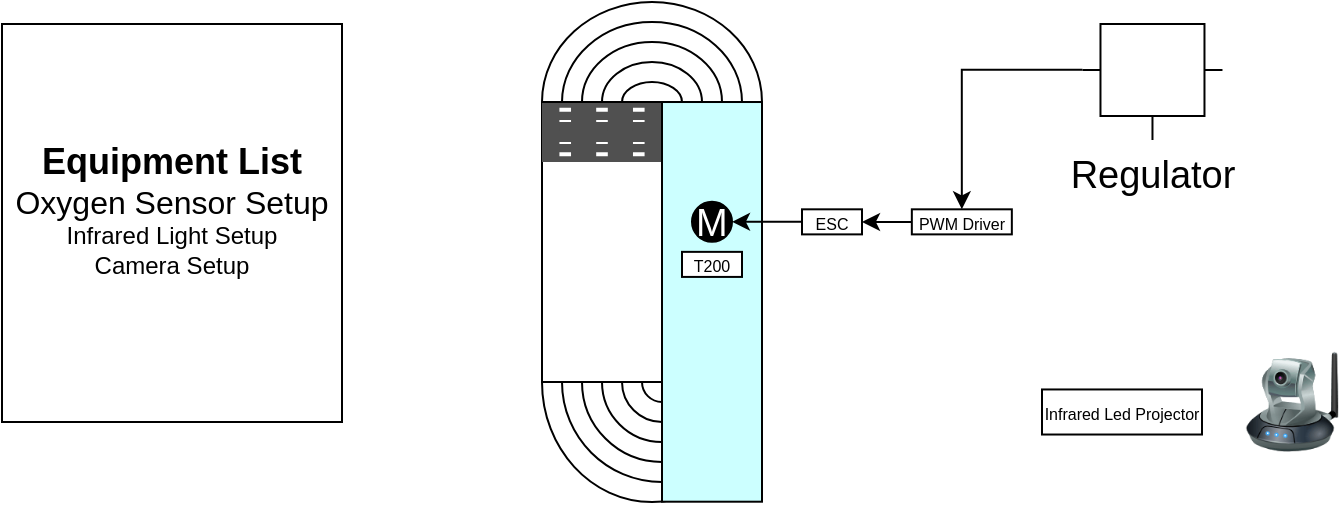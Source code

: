 <mxfile version="20.4.1" type="github">
  <diagram name="Page-1" id="7e0a89b8-554c-2b80-1dc8-d5c74ca68de4">
    <mxGraphModel dx="868" dy="450" grid="1" gridSize="10" guides="1" tooltips="1" connect="1" arrows="1" fold="1" page="1" pageScale="1" pageWidth="1100" pageHeight="850" background="none" math="0" shadow="0">
      <root>
        <mxCell id="0" />
        <mxCell id="1" parent="0" />
        <mxCell id="h8N0ONBmwr-XzzDL2WTR-2" value="" style="swimlane;startSize=0;" parent="1" vertex="1">
          <mxGeometry x="350" y="470" width="60" height="140" as="geometry" />
        </mxCell>
        <mxCell id="h8N0ONBmwr-XzzDL2WTR-16" value="" style="sketch=0;pointerEvents=1;shadow=0;dashed=0;html=1;strokeColor=none;fillColor=#505050;labelPosition=center;verticalLabelPosition=bottom;verticalAlign=top;outlineConnect=0;align=center;shape=mxgraph.office.concepts.input_output_filter;fontColor=#FFFFFF;" parent="h8N0ONBmwr-XzzDL2WTR-2" vertex="1">
          <mxGeometry width="60" height="20" as="geometry" />
        </mxCell>
        <mxCell id="h8N0ONBmwr-XzzDL2WTR-17" value="" style="sketch=0;pointerEvents=1;shadow=0;dashed=0;html=1;strokeColor=none;fillColor=#505050;labelPosition=center;verticalLabelPosition=bottom;verticalAlign=top;outlineConnect=0;align=center;shape=mxgraph.office.concepts.input_output_filter;fontColor=#FFFFFF;" parent="h8N0ONBmwr-XzzDL2WTR-2" vertex="1">
          <mxGeometry y="10" width="60" height="20" as="geometry" />
        </mxCell>
        <mxCell id="h8N0ONBmwr-XzzDL2WTR-3" value="" style="verticalLabelPosition=bottom;verticalAlign=top;html=1;shape=mxgraph.basic.half_circle;direction=west;" parent="1" vertex="1">
          <mxGeometry x="350" y="420" width="110" height="50" as="geometry" />
        </mxCell>
        <mxCell id="h8N0ONBmwr-XzzDL2WTR-13" value="" style="verticalLabelPosition=bottom;verticalAlign=top;html=1;shape=mxgraph.basic.half_circle;direction=west;rotation=-180;fillColor=#FFFFFF;strokeColor=#000000;" parent="1" vertex="1">
          <mxGeometry x="350" y="610" width="110" height="60" as="geometry" />
        </mxCell>
        <mxCell id="h8N0ONBmwr-XzzDL2WTR-6" value="" style="verticalLabelPosition=bottom;verticalAlign=top;html=1;shape=mxgraph.basic.half_circle;direction=west;rotation=-180;fillColor=#FFFFFF;strokeColor=#000000;" parent="1" vertex="1">
          <mxGeometry x="360" y="610" width="100" height="50" as="geometry" />
        </mxCell>
        <mxCell id="h8N0ONBmwr-XzzDL2WTR-9" value="" style="verticalLabelPosition=bottom;verticalAlign=top;html=1;shape=mxgraph.basic.half_circle;direction=west;rotation=-180;fillColor=#FFFFFF;strokeColor=#000000;" parent="1" vertex="1">
          <mxGeometry x="370" y="610" width="80" height="40" as="geometry" />
        </mxCell>
        <mxCell id="h8N0ONBmwr-XzzDL2WTR-10" value="" style="verticalLabelPosition=bottom;verticalAlign=top;html=1;shape=mxgraph.basic.half_circle;direction=west;rotation=-180;fillColor=#FFFFFF;strokeColor=#000000;" parent="1" vertex="1">
          <mxGeometry x="380" y="610" width="60" height="30" as="geometry" />
        </mxCell>
        <mxCell id="h8N0ONBmwr-XzzDL2WTR-11" value="" style="verticalLabelPosition=bottom;verticalAlign=top;html=1;shape=mxgraph.basic.half_circle;direction=west;rotation=-180;fillColor=#FFFFFF;strokeColor=#000000;" parent="1" vertex="1">
          <mxGeometry x="390" y="610" width="40" height="20" as="geometry" />
        </mxCell>
        <mxCell id="h8N0ONBmwr-XzzDL2WTR-12" value="" style="verticalLabelPosition=bottom;verticalAlign=top;html=1;shape=mxgraph.basic.half_circle;direction=west;rotation=-180;fillColor=#FFFFFF;strokeColor=#000000;" parent="1" vertex="1">
          <mxGeometry x="400" y="610" width="20" height="10" as="geometry" />
        </mxCell>
        <mxCell id="h8N0ONBmwr-XzzDL2WTR-8" value="" style="rounded=0;whiteSpace=wrap;html=1;strokeColor=#000000;fontColor=#FFFFFF;fillColor=#CCFFFF;gradientColor=none;rotation=90;" parent="1" vertex="1">
          <mxGeometry x="335.08" y="544.93" width="199.84" height="50" as="geometry" />
        </mxCell>
        <mxCell id="h8N0ONBmwr-XzzDL2WTR-14" value="&lt;font style=&quot;line-height: 2.8; font-size: 19px;&quot;&gt;M&lt;/font&gt;" style="verticalLabelPosition=middle;shadow=0;dashed=0;align=left;html=1;verticalAlign=middle;strokeWidth=1;shape=ellipse;aspect=fixed;fontSize=35;strokeColor=#000000;fontColor=#FFFFFF;fillColor=#000000;gradientColor=none;" parent="1" vertex="1">
          <mxGeometry x="425" y="519.92" width="20" height="20" as="geometry" />
        </mxCell>
        <mxCell id="h8N0ONBmwr-XzzDL2WTR-18" value="" style="verticalLabelPosition=bottom;verticalAlign=top;html=1;shape=mxgraph.basic.half_circle;direction=west;" parent="1" vertex="1">
          <mxGeometry x="360" y="430" width="90" height="40" as="geometry" />
        </mxCell>
        <mxCell id="h8N0ONBmwr-XzzDL2WTR-19" value="" style="verticalLabelPosition=bottom;verticalAlign=top;html=1;shape=mxgraph.basic.half_circle;direction=west;" parent="1" vertex="1">
          <mxGeometry x="370" y="440" width="70" height="30" as="geometry" />
        </mxCell>
        <mxCell id="h8N0ONBmwr-XzzDL2WTR-20" value="" style="verticalLabelPosition=bottom;verticalAlign=top;html=1;shape=mxgraph.basic.half_circle;direction=west;" parent="1" vertex="1">
          <mxGeometry x="380" y="450" width="50" height="20" as="geometry" />
        </mxCell>
        <mxCell id="h8N0ONBmwr-XzzDL2WTR-21" value="" style="verticalLabelPosition=bottom;verticalAlign=top;html=1;shape=mxgraph.basic.half_circle;direction=west;" parent="1" vertex="1">
          <mxGeometry x="390" y="460" width="30" height="10" as="geometry" />
        </mxCell>
        <mxCell id="h8N0ONBmwr-XzzDL2WTR-26" value="" style="edgeStyle=orthogonalEdgeStyle;rounded=0;orthogonalLoop=1;jettySize=auto;html=1;fontColor=#FFFFFF;exitX=0;exitY=0.5;exitDx=0;exitDy=0;entryX=1;entryY=0.5;entryDx=0;entryDy=0;" parent="1" source="h8N0ONBmwr-XzzDL2WTR-27" target="h8N0ONBmwr-XzzDL2WTR-14" edge="1">
          <mxGeometry relative="1" as="geometry">
            <mxPoint x="480.0" y="530" as="sourcePoint" />
            <Array as="points">
              <mxPoint x="470" y="530" />
            </Array>
          </mxGeometry>
        </mxCell>
        <mxCell id="h8N0ONBmwr-XzzDL2WTR-27" value="&lt;font style=&quot;font-size: 8px;&quot;&gt;ESC&lt;/font&gt;" style="rounded=0;whiteSpace=wrap;html=1;strokeColor=#000000;fontColor=#000000;fillColor=#FFFFFF;gradientColor=none;" parent="1" vertex="1">
          <mxGeometry x="480" y="523.66" width="30" height="12.53" as="geometry" />
        </mxCell>
        <mxCell id="h8N0ONBmwr-XzzDL2WTR-35" style="edgeStyle=orthogonalEdgeStyle;rounded=0;orthogonalLoop=1;jettySize=auto;html=1;exitX=0;exitY=0.395;exitDx=0;exitDy=0;exitPerimeter=0;fontSize=7;fontColor=#000000;" parent="1" source="h8N0ONBmwr-XzzDL2WTR-30" edge="1">
          <mxGeometry relative="1" as="geometry">
            <mxPoint x="619.998" y="453.667" as="targetPoint" />
          </mxGeometry>
        </mxCell>
        <mxCell id="h8N0ONBmwr-XzzDL2WTR-36" style="edgeStyle=orthogonalEdgeStyle;rounded=0;orthogonalLoop=1;jettySize=auto;html=1;exitX=0;exitY=0.395;exitDx=0;exitDy=0;exitPerimeter=0;entryX=0.5;entryY=0;entryDx=0;entryDy=0;fontSize=7;fontColor=#000000;" parent="1" source="h8N0ONBmwr-XzzDL2WTR-30" target="h8N0ONBmwr-XzzDL2WTR-34" edge="1">
          <mxGeometry relative="1" as="geometry" />
        </mxCell>
        <mxCell id="h8N0ONBmwr-XzzDL2WTR-30" value="Regulator" style="verticalLabelPosition=bottom;shadow=0;dashed=0;align=center;html=1;verticalAlign=top;shape=mxgraph.electrical.abstract.voltage_regulator;strokeColor=#000000;fontSize=19;fontColor=#000000;fillColor=#FFFFFF;gradientColor=none;" parent="1" vertex="1">
          <mxGeometry x="620.24" y="431" width="70" height="58" as="geometry" />
        </mxCell>
        <mxCell id="h8N0ONBmwr-XzzDL2WTR-37" value="" style="edgeStyle=orthogonalEdgeStyle;rounded=0;orthogonalLoop=1;jettySize=auto;html=1;fontSize=7;fontColor=#000000;" parent="1" source="h8N0ONBmwr-XzzDL2WTR-34" target="h8N0ONBmwr-XzzDL2WTR-27" edge="1">
          <mxGeometry relative="1" as="geometry" />
        </mxCell>
        <mxCell id="h8N0ONBmwr-XzzDL2WTR-34" value="&lt;font style=&quot;font-size: 8px;&quot;&gt;PWM Driver&lt;/font&gt;" style="rounded=0;whiteSpace=wrap;html=1;strokeColor=#000000;fontColor=#000000;fillColor=#FFFFFF;gradientColor=none;" parent="1" vertex="1">
          <mxGeometry x="534.92" y="523.66" width="50" height="12.53" as="geometry" />
        </mxCell>
        <mxCell id="h8N0ONBmwr-XzzDL2WTR-38" value="&lt;font style=&quot;font-size: 8px;&quot;&gt;Infrared Led Projector&lt;/font&gt;" style="rounded=0;whiteSpace=wrap;html=1;strokeColor=#000000;fontColor=#000000;fillColor=#FFFFFF;gradientColor=none;" parent="1" vertex="1">
          <mxGeometry x="600" y="613.73" width="80" height="22.53" as="geometry" />
        </mxCell>
        <mxCell id="h8N0ONBmwr-XzzDL2WTR-39" value="" style="image;html=1;image=img/lib/clip_art/networking/Ip_Camera_128x128.png;strokeColor=#000000;fontSize=7;fontColor=#000000;fillColor=#FFFFFF;gradientColor=none;" parent="1" vertex="1">
          <mxGeometry x="700" y="594.93" width="50" height="50.07" as="geometry" />
        </mxCell>
        <mxCell id="h8N0ONBmwr-XzzDL2WTR-43" value="&lt;span style=&quot;font-size: 8px;&quot;&gt;T200&lt;/span&gt;" style="rounded=0;whiteSpace=wrap;html=1;strokeColor=#000000;fontColor=#000000;fillColor=#FFFFFF;gradientColor=none;" parent="1" vertex="1">
          <mxGeometry x="420" y="544.93" width="30" height="12.53" as="geometry" />
        </mxCell>
        <mxCell id="LC8fi5cD7B8NpC0juS6i-1" value="&lt;font style=&quot;&quot;&gt;&lt;span style=&quot;font-size: 18px;&quot;&gt;&lt;b&gt;Equipment List&lt;/b&gt;&lt;/span&gt;&lt;br&gt;&lt;font size=&quot;3&quot;&gt;Oxygen Sensor Setup&lt;br&gt;&lt;/font&gt;Infrared Light Setup&lt;br&gt;Camera Setup&lt;br&gt;&lt;br&gt;&lt;/font&gt;" style="rounded=0;whiteSpace=wrap;html=1;" vertex="1" parent="1">
          <mxGeometry x="80" y="431" width="170" height="199" as="geometry" />
        </mxCell>
      </root>
    </mxGraphModel>
  </diagram>
</mxfile>
